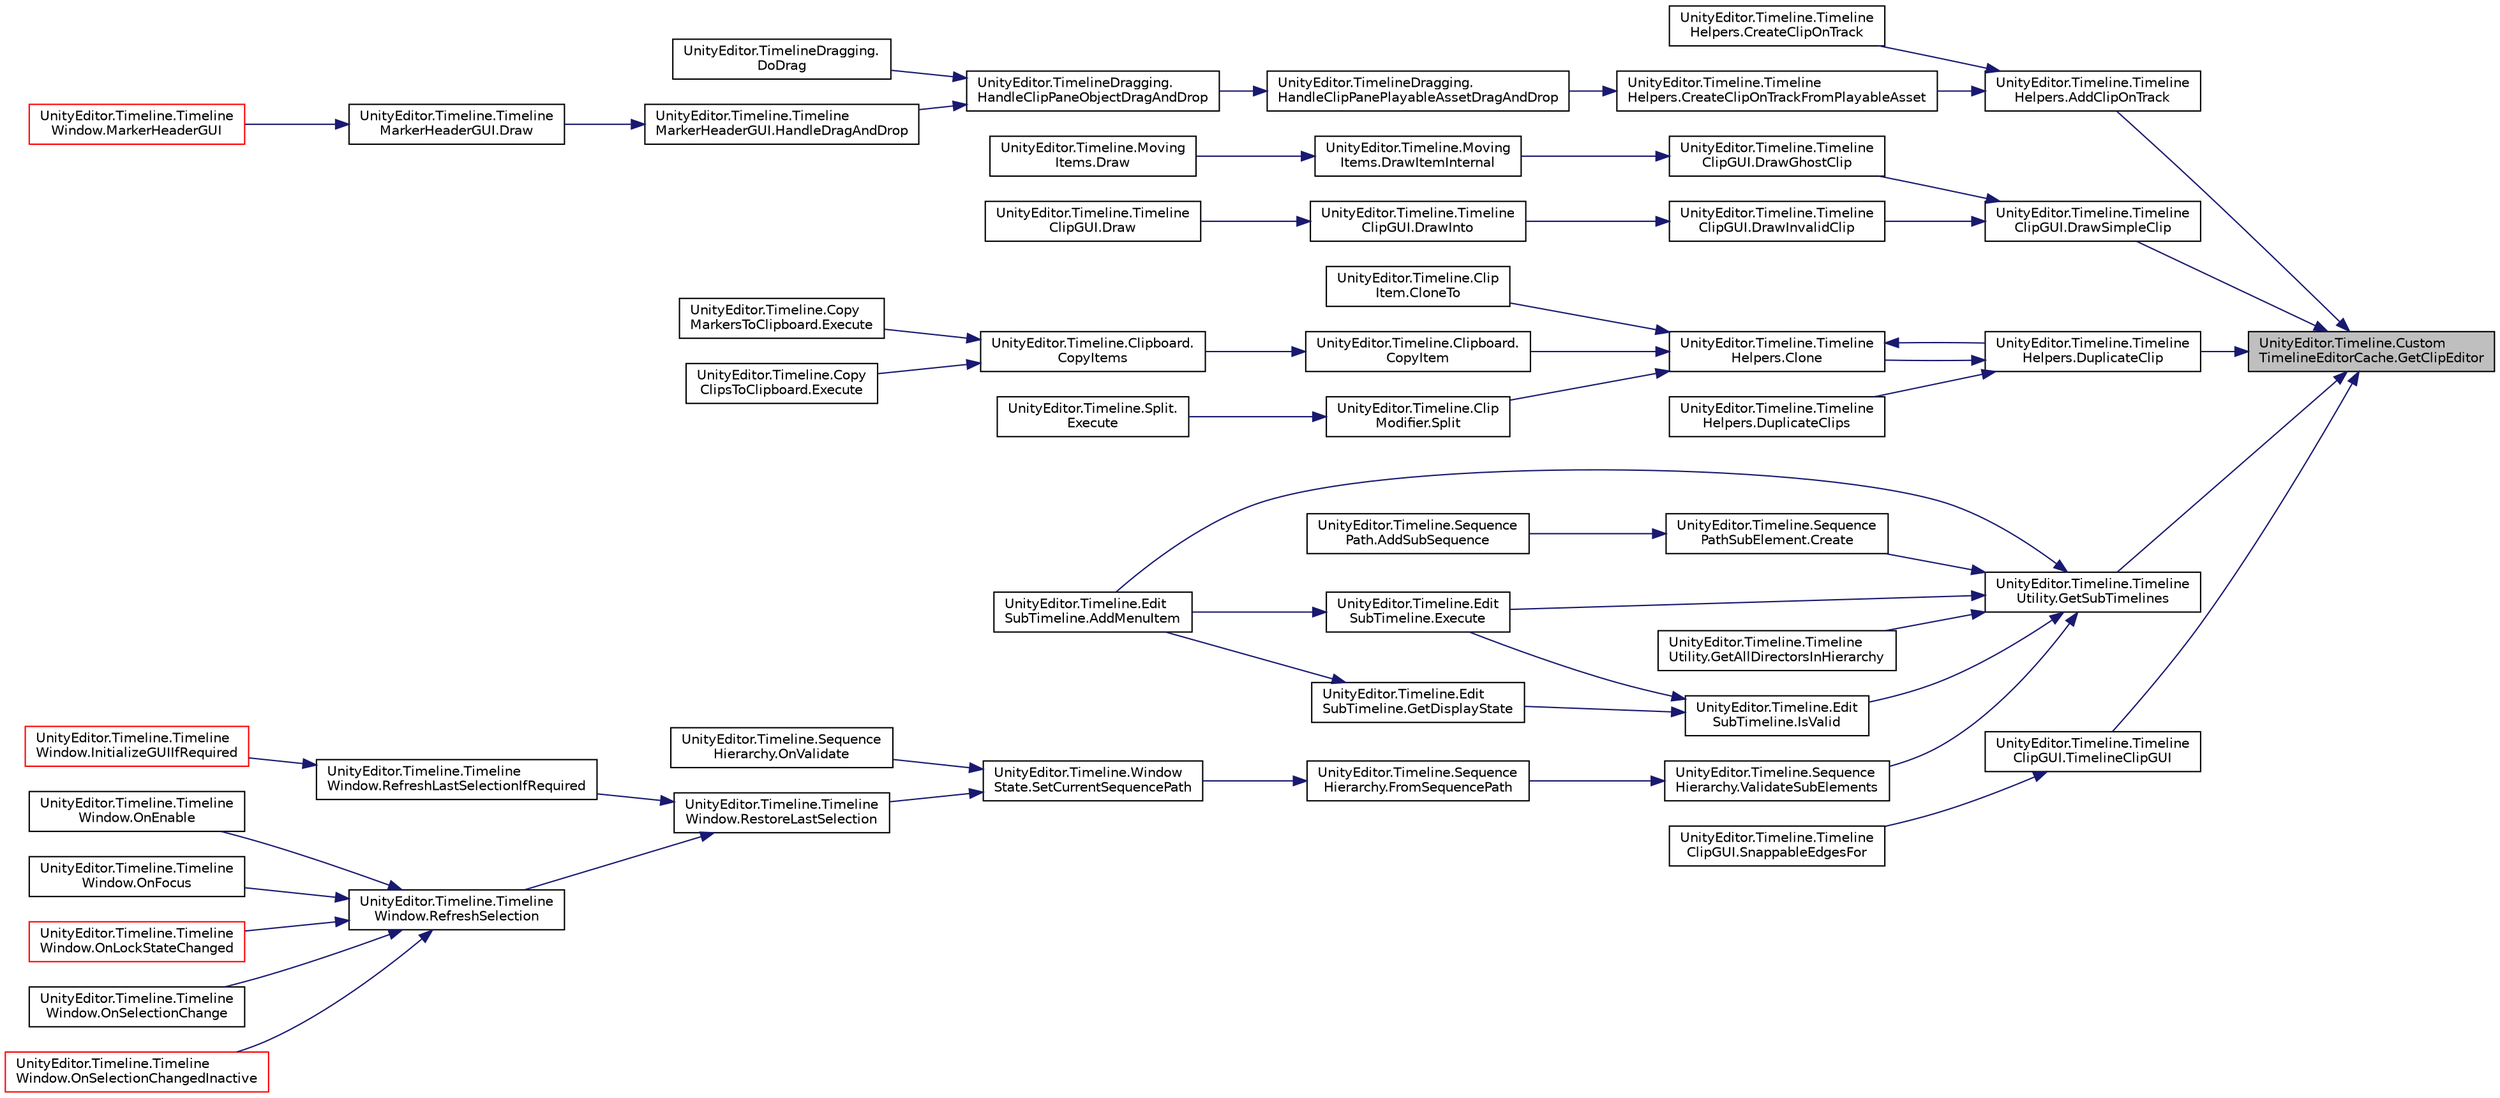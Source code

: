 digraph "UnityEditor.Timeline.CustomTimelineEditorCache.GetClipEditor"
{
 // LATEX_PDF_SIZE
  edge [fontname="Helvetica",fontsize="10",labelfontname="Helvetica",labelfontsize="10"];
  node [fontname="Helvetica",fontsize="10",shape=record];
  rankdir="RL";
  Node1 [label="UnityEditor.Timeline.Custom\lTimelineEditorCache.GetClipEditor",height=0.2,width=0.4,color="black", fillcolor="grey75", style="filled", fontcolor="black",tooltip=" "];
  Node1 -> Node2 [dir="back",color="midnightblue",fontsize="10",style="solid",fontname="Helvetica"];
  Node2 [label="UnityEditor.Timeline.Timeline\lHelpers.AddClipOnTrack",height=0.2,width=0.4,color="black", fillcolor="white", style="filled",URL="$class_unity_editor_1_1_timeline_1_1_timeline_helpers.html#a04db5aa83ddb8c4d4f6474721a12ddda",tooltip="Shared code for adding a clip to a track"];
  Node2 -> Node3 [dir="back",color="midnightblue",fontsize="10",style="solid",fontname="Helvetica"];
  Node3 [label="UnityEditor.Timeline.Timeline\lHelpers.CreateClipOnTrack",height=0.2,width=0.4,color="black", fillcolor="white", style="filled",URL="$class_unity_editor_1_1_timeline_1_1_timeline_helpers.html#a256ba0456b46c1c763081636449e71cd",tooltip=" "];
  Node2 -> Node4 [dir="back",color="midnightblue",fontsize="10",style="solid",fontname="Helvetica"];
  Node4 [label="UnityEditor.Timeline.Timeline\lHelpers.CreateClipOnTrackFromPlayableAsset",height=0.2,width=0.4,color="black", fillcolor="white", style="filled",URL="$class_unity_editor_1_1_timeline_1_1_timeline_helpers.html#a259368744ff699bdda28cd191a8d1084",tooltip="Create a clip on track from an existing PlayableAsset"];
  Node4 -> Node5 [dir="back",color="midnightblue",fontsize="10",style="solid",fontname="Helvetica"];
  Node5 [label="UnityEditor.TimelineDragging.\lHandleClipPanePlayableAssetDragAndDrop",height=0.2,width=0.4,color="black", fillcolor="white", style="filled",URL="$class_unity_editor_1_1_timeline_dragging.html#a5b8832c7ce70e10bbf74df506b4c216b",tooltip=" "];
  Node5 -> Node6 [dir="back",color="midnightblue",fontsize="10",style="solid",fontname="Helvetica"];
  Node6 [label="UnityEditor.TimelineDragging.\lHandleClipPaneObjectDragAndDrop",height=0.2,width=0.4,color="black", fillcolor="white", style="filled",URL="$class_unity_editor_1_1_timeline_dragging.html#a1b8c0988cdfedd8d75c509d2dd2e75ea",tooltip=" "];
  Node6 -> Node7 [dir="back",color="midnightblue",fontsize="10",style="solid",fontname="Helvetica"];
  Node7 [label="UnityEditor.TimelineDragging.\lDoDrag",height=0.2,width=0.4,color="black", fillcolor="white", style="filled",URL="$class_unity_editor_1_1_timeline_dragging.html#a4553779d4ca17b6903d161bccec38193",tooltip=" "];
  Node6 -> Node8 [dir="back",color="midnightblue",fontsize="10",style="solid",fontname="Helvetica"];
  Node8 [label="UnityEditor.Timeline.Timeline\lMarkerHeaderGUI.HandleDragAndDrop",height=0.2,width=0.4,color="black", fillcolor="white", style="filled",URL="$class_unity_editor_1_1_timeline_1_1_timeline_marker_header_g_u_i.html#a120c18845dad230eb51841c8090cbc28",tooltip=" "];
  Node8 -> Node9 [dir="back",color="midnightblue",fontsize="10",style="solid",fontname="Helvetica"];
  Node9 [label="UnityEditor.Timeline.Timeline\lMarkerHeaderGUI.Draw",height=0.2,width=0.4,color="black", fillcolor="white", style="filled",URL="$class_unity_editor_1_1_timeline_1_1_timeline_marker_header_g_u_i.html#a4022d171772644b993a12fdad1b42c8c",tooltip=" "];
  Node9 -> Node10 [dir="back",color="midnightblue",fontsize="10",style="solid",fontname="Helvetica"];
  Node10 [label="UnityEditor.Timeline.Timeline\lWindow.MarkerHeaderGUI",height=0.2,width=0.4,color="red", fillcolor="white", style="filled",URL="$class_unity_editor_1_1_timeline_1_1_timeline_window.html#aa37429b1422423c222d2af72db2b4f22",tooltip=" "];
  Node1 -> Node14 [dir="back",color="midnightblue",fontsize="10",style="solid",fontname="Helvetica"];
  Node14 [label="UnityEditor.Timeline.Timeline\lClipGUI.DrawSimpleClip",height=0.2,width=0.4,color="black", fillcolor="white", style="filled",URL="$class_unity_editor_1_1_timeline_1_1_timeline_clip_g_u_i.html#aa5527d0efc9cdb8a54ac5702ca0aa074",tooltip=" "];
  Node14 -> Node15 [dir="back",color="midnightblue",fontsize="10",style="solid",fontname="Helvetica"];
  Node15 [label="UnityEditor.Timeline.Timeline\lClipGUI.DrawGhostClip",height=0.2,width=0.4,color="black", fillcolor="white", style="filled",URL="$class_unity_editor_1_1_timeline_1_1_timeline_clip_g_u_i.html#aa9ea0ae47297a07479ce0581ad14d2d0",tooltip=" "];
  Node15 -> Node16 [dir="back",color="midnightblue",fontsize="10",style="solid",fontname="Helvetica"];
  Node16 [label="UnityEditor.Timeline.Moving\lItems.DrawItemInternal",height=0.2,width=0.4,color="black", fillcolor="white", style="filled",URL="$class_unity_editor_1_1_timeline_1_1_moving_items.html#a2a157b0323cbc64ac48eb21ad61340b4",tooltip=" "];
  Node16 -> Node17 [dir="back",color="midnightblue",fontsize="10",style="solid",fontname="Helvetica"];
  Node17 [label="UnityEditor.Timeline.Moving\lItems.Draw",height=0.2,width=0.4,color="black", fillcolor="white", style="filled",URL="$class_unity_editor_1_1_timeline_1_1_moving_items.html#af39ee0b34c59524ed63641226a2cc5dd",tooltip=" "];
  Node14 -> Node18 [dir="back",color="midnightblue",fontsize="10",style="solid",fontname="Helvetica"];
  Node18 [label="UnityEditor.Timeline.Timeline\lClipGUI.DrawInvalidClip",height=0.2,width=0.4,color="black", fillcolor="white", style="filled",URL="$class_unity_editor_1_1_timeline_1_1_timeline_clip_g_u_i.html#a5e6d086ae70c0e5610c382a9d884ac96",tooltip=" "];
  Node18 -> Node19 [dir="back",color="midnightblue",fontsize="10",style="solid",fontname="Helvetica"];
  Node19 [label="UnityEditor.Timeline.Timeline\lClipGUI.DrawInto",height=0.2,width=0.4,color="black", fillcolor="white", style="filled",URL="$class_unity_editor_1_1_timeline_1_1_timeline_clip_g_u_i.html#ab30772c1d48fedd364a3eb1e366be97c",tooltip=" "];
  Node19 -> Node20 [dir="back",color="midnightblue",fontsize="10",style="solid",fontname="Helvetica"];
  Node20 [label="UnityEditor.Timeline.Timeline\lClipGUI.Draw",height=0.2,width=0.4,color="black", fillcolor="white", style="filled",URL="$class_unity_editor_1_1_timeline_1_1_timeline_clip_g_u_i.html#aa981e7c442e997b7c660044ccace7e00",tooltip=" "];
  Node1 -> Node21 [dir="back",color="midnightblue",fontsize="10",style="solid",fontname="Helvetica"];
  Node21 [label="UnityEditor.Timeline.Timeline\lHelpers.DuplicateClip",height=0.2,width=0.4,color="black", fillcolor="white", style="filled",URL="$class_unity_editor_1_1_timeline_1_1_timeline_helpers.html#aad484f1a825dd85f5b8e1f5c0b4699b6",tooltip=" "];
  Node21 -> Node22 [dir="back",color="midnightblue",fontsize="10",style="solid",fontname="Helvetica"];
  Node22 [label="UnityEditor.Timeline.Timeline\lHelpers.Clone",height=0.2,width=0.4,color="black", fillcolor="white", style="filled",URL="$class_unity_editor_1_1_timeline_1_1_timeline_helpers.html#a1fa5029776007597867809545f70440b",tooltip=" "];
  Node22 -> Node23 [dir="back",color="midnightblue",fontsize="10",style="solid",fontname="Helvetica"];
  Node23 [label="UnityEditor.Timeline.Clip\lItem.CloneTo",height=0.2,width=0.4,color="black", fillcolor="white", style="filled",URL="$class_unity_editor_1_1_timeline_1_1_clip_item.html#a48f6f35f20a8c3bcfebf39a3a8539d51",tooltip=" "];
  Node22 -> Node24 [dir="back",color="midnightblue",fontsize="10",style="solid",fontname="Helvetica"];
  Node24 [label="UnityEditor.Timeline.Clipboard.\lCopyItem",height=0.2,width=0.4,color="black", fillcolor="white", style="filled",URL="$class_unity_editor_1_1_timeline_1_1_clipboard.html#a592dcf93b43f588112f25c7d715237b5",tooltip=" "];
  Node24 -> Node25 [dir="back",color="midnightblue",fontsize="10",style="solid",fontname="Helvetica"];
  Node25 [label="UnityEditor.Timeline.Clipboard.\lCopyItems",height=0.2,width=0.4,color="black", fillcolor="white", style="filled",URL="$class_unity_editor_1_1_timeline_1_1_clipboard.html#a5914f261e51836cca04280323b999938",tooltip=" "];
  Node25 -> Node26 [dir="back",color="midnightblue",fontsize="10",style="solid",fontname="Helvetica"];
  Node26 [label="UnityEditor.Timeline.Copy\lMarkersToClipboard.Execute",height=0.2,width=0.4,color="black", fillcolor="white", style="filled",URL="$class_unity_editor_1_1_timeline_1_1_copy_markers_to_clipboard.html#a1d58d67615b535715406883185f3acd1",tooltip=" "];
  Node25 -> Node27 [dir="back",color="midnightblue",fontsize="10",style="solid",fontname="Helvetica"];
  Node27 [label="UnityEditor.Timeline.Copy\lClipsToClipboard.Execute",height=0.2,width=0.4,color="black", fillcolor="white", style="filled",URL="$class_unity_editor_1_1_timeline_1_1_copy_clips_to_clipboard.html#a43a1a5a92971b7f5ba94265ab590ff64",tooltip=" "];
  Node22 -> Node21 [dir="back",color="midnightblue",fontsize="10",style="solid",fontname="Helvetica"];
  Node22 -> Node28 [dir="back",color="midnightblue",fontsize="10",style="solid",fontname="Helvetica"];
  Node28 [label="UnityEditor.Timeline.Clip\lModifier.Split",height=0.2,width=0.4,color="black", fillcolor="white", style="filled",URL="$class_unity_editor_1_1_timeline_1_1_clip_modifier.html#a2c534c776740f5312b7fbdf992b4e779",tooltip=" "];
  Node28 -> Node29 [dir="back",color="midnightblue",fontsize="10",style="solid",fontname="Helvetica"];
  Node29 [label="UnityEditor.Timeline.Split.\lExecute",height=0.2,width=0.4,color="black", fillcolor="white", style="filled",URL="$class_unity_editor_1_1_timeline_1_1_split.html#a34222045c653b335b3c388043ebbcd26",tooltip=" "];
  Node21 -> Node30 [dir="back",color="midnightblue",fontsize="10",style="solid",fontname="Helvetica"];
  Node30 [label="UnityEditor.Timeline.Timeline\lHelpers.DuplicateClips",height=0.2,width=0.4,color="black", fillcolor="white", style="filled",URL="$class_unity_editor_1_1_timeline_1_1_timeline_helpers.html#a3665a976d84aa439eee5186ca7ae2da8",tooltip=" "];
  Node1 -> Node31 [dir="back",color="midnightblue",fontsize="10",style="solid",fontname="Helvetica"];
  Node31 [label="UnityEditor.Timeline.Timeline\lUtility.GetSubTimelines",height=0.2,width=0.4,color="black", fillcolor="white", style="filled",URL="$class_unity_editor_1_1_timeline_1_1_timeline_utility.html#a8ad8aaa27b1eddd6510cb615cb66e0ee",tooltip=" "];
  Node31 -> Node32 [dir="back",color="midnightblue",fontsize="10",style="solid",fontname="Helvetica"];
  Node32 [label="UnityEditor.Timeline.Edit\lSubTimeline.AddMenuItem",height=0.2,width=0.4,color="black", fillcolor="white", style="filled",URL="$class_unity_editor_1_1_timeline_1_1_edit_sub_timeline.html#af398fd9cb32949ff832db5fa8870c819",tooltip=" "];
  Node31 -> Node33 [dir="back",color="midnightblue",fontsize="10",style="solid",fontname="Helvetica"];
  Node33 [label="UnityEditor.Timeline.Sequence\lPathSubElement.Create",height=0.2,width=0.4,color="black", fillcolor="white", style="filled",URL="$class_unity_editor_1_1_timeline_1_1_sequence_path_sub_element.html#aa3a4f6c3432d394fda83711ef18e45ea",tooltip=" "];
  Node33 -> Node34 [dir="back",color="midnightblue",fontsize="10",style="solid",fontname="Helvetica"];
  Node34 [label="UnityEditor.Timeline.Sequence\lPath.AddSubSequence",height=0.2,width=0.4,color="black", fillcolor="white", style="filled",URL="$class_unity_editor_1_1_timeline_1_1_sequence_path.html#ae761ff71b61224656ad9a820e439434c",tooltip=" "];
  Node31 -> Node35 [dir="back",color="midnightblue",fontsize="10",style="solid",fontname="Helvetica"];
  Node35 [label="UnityEditor.Timeline.Edit\lSubTimeline.Execute",height=0.2,width=0.4,color="black", fillcolor="white", style="filled",URL="$class_unity_editor_1_1_timeline_1_1_edit_sub_timeline.html#a6c85d33bb3ee7dd2b4bd5654492944d9",tooltip=" "];
  Node35 -> Node32 [dir="back",color="midnightblue",fontsize="10",style="solid",fontname="Helvetica"];
  Node31 -> Node36 [dir="back",color="midnightblue",fontsize="10",style="solid",fontname="Helvetica"];
  Node36 [label="UnityEditor.Timeline.Timeline\lUtility.GetAllDirectorsInHierarchy",height=0.2,width=0.4,color="black", fillcolor="white", style="filled",URL="$class_unity_editor_1_1_timeline_1_1_timeline_utility.html#ae01e5388e5792c4fe7c19e1733bffce1",tooltip=" "];
  Node31 -> Node37 [dir="back",color="midnightblue",fontsize="10",style="solid",fontname="Helvetica"];
  Node37 [label="UnityEditor.Timeline.Edit\lSubTimeline.IsValid",height=0.2,width=0.4,color="black", fillcolor="white", style="filled",URL="$class_unity_editor_1_1_timeline_1_1_edit_sub_timeline.html#aecdd4d3bfa647f911171dd12d63a21d3",tooltip=" "];
  Node37 -> Node35 [dir="back",color="midnightblue",fontsize="10",style="solid",fontname="Helvetica"];
  Node37 -> Node38 [dir="back",color="midnightblue",fontsize="10",style="solid",fontname="Helvetica"];
  Node38 [label="UnityEditor.Timeline.Edit\lSubTimeline.GetDisplayState",height=0.2,width=0.4,color="black", fillcolor="white", style="filled",URL="$class_unity_editor_1_1_timeline_1_1_edit_sub_timeline.html#a333471091c8bd617568e748a066a5f28",tooltip=" "];
  Node38 -> Node32 [dir="back",color="midnightblue",fontsize="10",style="solid",fontname="Helvetica"];
  Node31 -> Node39 [dir="back",color="midnightblue",fontsize="10",style="solid",fontname="Helvetica"];
  Node39 [label="UnityEditor.Timeline.Sequence\lHierarchy.ValidateSubElements",height=0.2,width=0.4,color="black", fillcolor="white", style="filled",URL="$class_unity_editor_1_1_timeline_1_1_sequence_hierarchy.html#a49101014328431ce514d607e6f544183",tooltip=" "];
  Node39 -> Node40 [dir="back",color="midnightblue",fontsize="10",style="solid",fontname="Helvetica"];
  Node40 [label="UnityEditor.Timeline.Sequence\lHierarchy.FromSequencePath",height=0.2,width=0.4,color="black", fillcolor="white", style="filled",URL="$class_unity_editor_1_1_timeline_1_1_sequence_hierarchy.html#abb3910630b8c95200b21b92d2a20060b",tooltip=" "];
  Node40 -> Node41 [dir="back",color="midnightblue",fontsize="10",style="solid",fontname="Helvetica"];
  Node41 [label="UnityEditor.Timeline.Window\lState.SetCurrentSequencePath",height=0.2,width=0.4,color="black", fillcolor="white", style="filled",URL="$class_unity_editor_1_1_timeline_1_1_window_state.html#a076ec1ce0ab8d998269cda6d77037435",tooltip=" "];
  Node41 -> Node42 [dir="back",color="midnightblue",fontsize="10",style="solid",fontname="Helvetica"];
  Node42 [label="UnityEditor.Timeline.Sequence\lHierarchy.OnValidate",height=0.2,width=0.4,color="black", fillcolor="white", style="filled",URL="$class_unity_editor_1_1_timeline_1_1_sequence_hierarchy.html#a5fc113a96ac288384719ecd90022689f",tooltip=" "];
  Node41 -> Node43 [dir="back",color="midnightblue",fontsize="10",style="solid",fontname="Helvetica"];
  Node43 [label="UnityEditor.Timeline.Timeline\lWindow.RestoreLastSelection",height=0.2,width=0.4,color="black", fillcolor="white", style="filled",URL="$class_unity_editor_1_1_timeline_1_1_timeline_window.html#a9ccd32ee76d9109016a6dea5372dd1da",tooltip=" "];
  Node43 -> Node44 [dir="back",color="midnightblue",fontsize="10",style="solid",fontname="Helvetica"];
  Node44 [label="UnityEditor.Timeline.Timeline\lWindow.RefreshLastSelectionIfRequired",height=0.2,width=0.4,color="black", fillcolor="white", style="filled",URL="$class_unity_editor_1_1_timeline_1_1_timeline_window.html#a337ed9e40af240c57e4cffadc6df0c86",tooltip=" "];
  Node44 -> Node45 [dir="back",color="midnightblue",fontsize="10",style="solid",fontname="Helvetica"];
  Node45 [label="UnityEditor.Timeline.Timeline\lWindow.InitializeGUIIfRequired",height=0.2,width=0.4,color="red", fillcolor="white", style="filled",URL="$class_unity_editor_1_1_timeline_1_1_timeline_window.html#afce80cc0189cfed84bad9b8b18aa5ec8",tooltip=" "];
  Node43 -> Node46 [dir="back",color="midnightblue",fontsize="10",style="solid",fontname="Helvetica"];
  Node46 [label="UnityEditor.Timeline.Timeline\lWindow.RefreshSelection",height=0.2,width=0.4,color="black", fillcolor="white", style="filled",URL="$class_unity_editor_1_1_timeline_1_1_timeline_window.html#a65413ebbe68fd74f7384e22b45fc6583",tooltip=" "];
  Node46 -> Node47 [dir="back",color="midnightblue",fontsize="10",style="solid",fontname="Helvetica"];
  Node47 [label="UnityEditor.Timeline.Timeline\lWindow.OnEnable",height=0.2,width=0.4,color="black", fillcolor="white", style="filled",URL="$class_unity_editor_1_1_timeline_1_1_timeline_window.html#a5358f1ca17e955996afaf5c9ac237bf4",tooltip=" "];
  Node46 -> Node48 [dir="back",color="midnightblue",fontsize="10",style="solid",fontname="Helvetica"];
  Node48 [label="UnityEditor.Timeline.Timeline\lWindow.OnFocus",height=0.2,width=0.4,color="black", fillcolor="white", style="filled",URL="$class_unity_editor_1_1_timeline_1_1_timeline_window.html#af2725eef7d9e04742230988c380bcd2c",tooltip=" "];
  Node46 -> Node49 [dir="back",color="midnightblue",fontsize="10",style="solid",fontname="Helvetica"];
  Node49 [label="UnityEditor.Timeline.Timeline\lWindow.OnLockStateChanged",height=0.2,width=0.4,color="red", fillcolor="white", style="filled",URL="$class_unity_editor_1_1_timeline_1_1_timeline_window.html#ada1616ff17afd973a06d2bc9d350fdee",tooltip=" "];
  Node46 -> Node56 [dir="back",color="midnightblue",fontsize="10",style="solid",fontname="Helvetica"];
  Node56 [label="UnityEditor.Timeline.Timeline\lWindow.OnSelectionChange",height=0.2,width=0.4,color="black", fillcolor="white", style="filled",URL="$class_unity_editor_1_1_timeline_1_1_timeline_window.html#aa472216cff1e4e6448f1d319587e4a22",tooltip=" "];
  Node46 -> Node57 [dir="back",color="midnightblue",fontsize="10",style="solid",fontname="Helvetica"];
  Node57 [label="UnityEditor.Timeline.Timeline\lWindow.OnSelectionChangedInactive",height=0.2,width=0.4,color="red", fillcolor="white", style="filled",URL="$class_unity_editor_1_1_timeline_1_1_timeline_window.html#a8a6513a9a83f1506679407439ba31246",tooltip=" "];
  Node1 -> Node58 [dir="back",color="midnightblue",fontsize="10",style="solid",fontname="Helvetica"];
  Node58 [label="UnityEditor.Timeline.Timeline\lClipGUI.TimelineClipGUI",height=0.2,width=0.4,color="black", fillcolor="white", style="filled",URL="$class_unity_editor_1_1_timeline_1_1_timeline_clip_g_u_i.html#aed5542dfd22517837433c94a6fb24009",tooltip=" "];
  Node58 -> Node59 [dir="back",color="midnightblue",fontsize="10",style="solid",fontname="Helvetica"];
  Node59 [label="UnityEditor.Timeline.Timeline\lClipGUI.SnappableEdgesFor",height=0.2,width=0.4,color="black", fillcolor="white", style="filled",URL="$class_unity_editor_1_1_timeline_1_1_timeline_clip_g_u_i.html#a909a411201375f90d27b33476be7bb5b",tooltip=" "];
}
